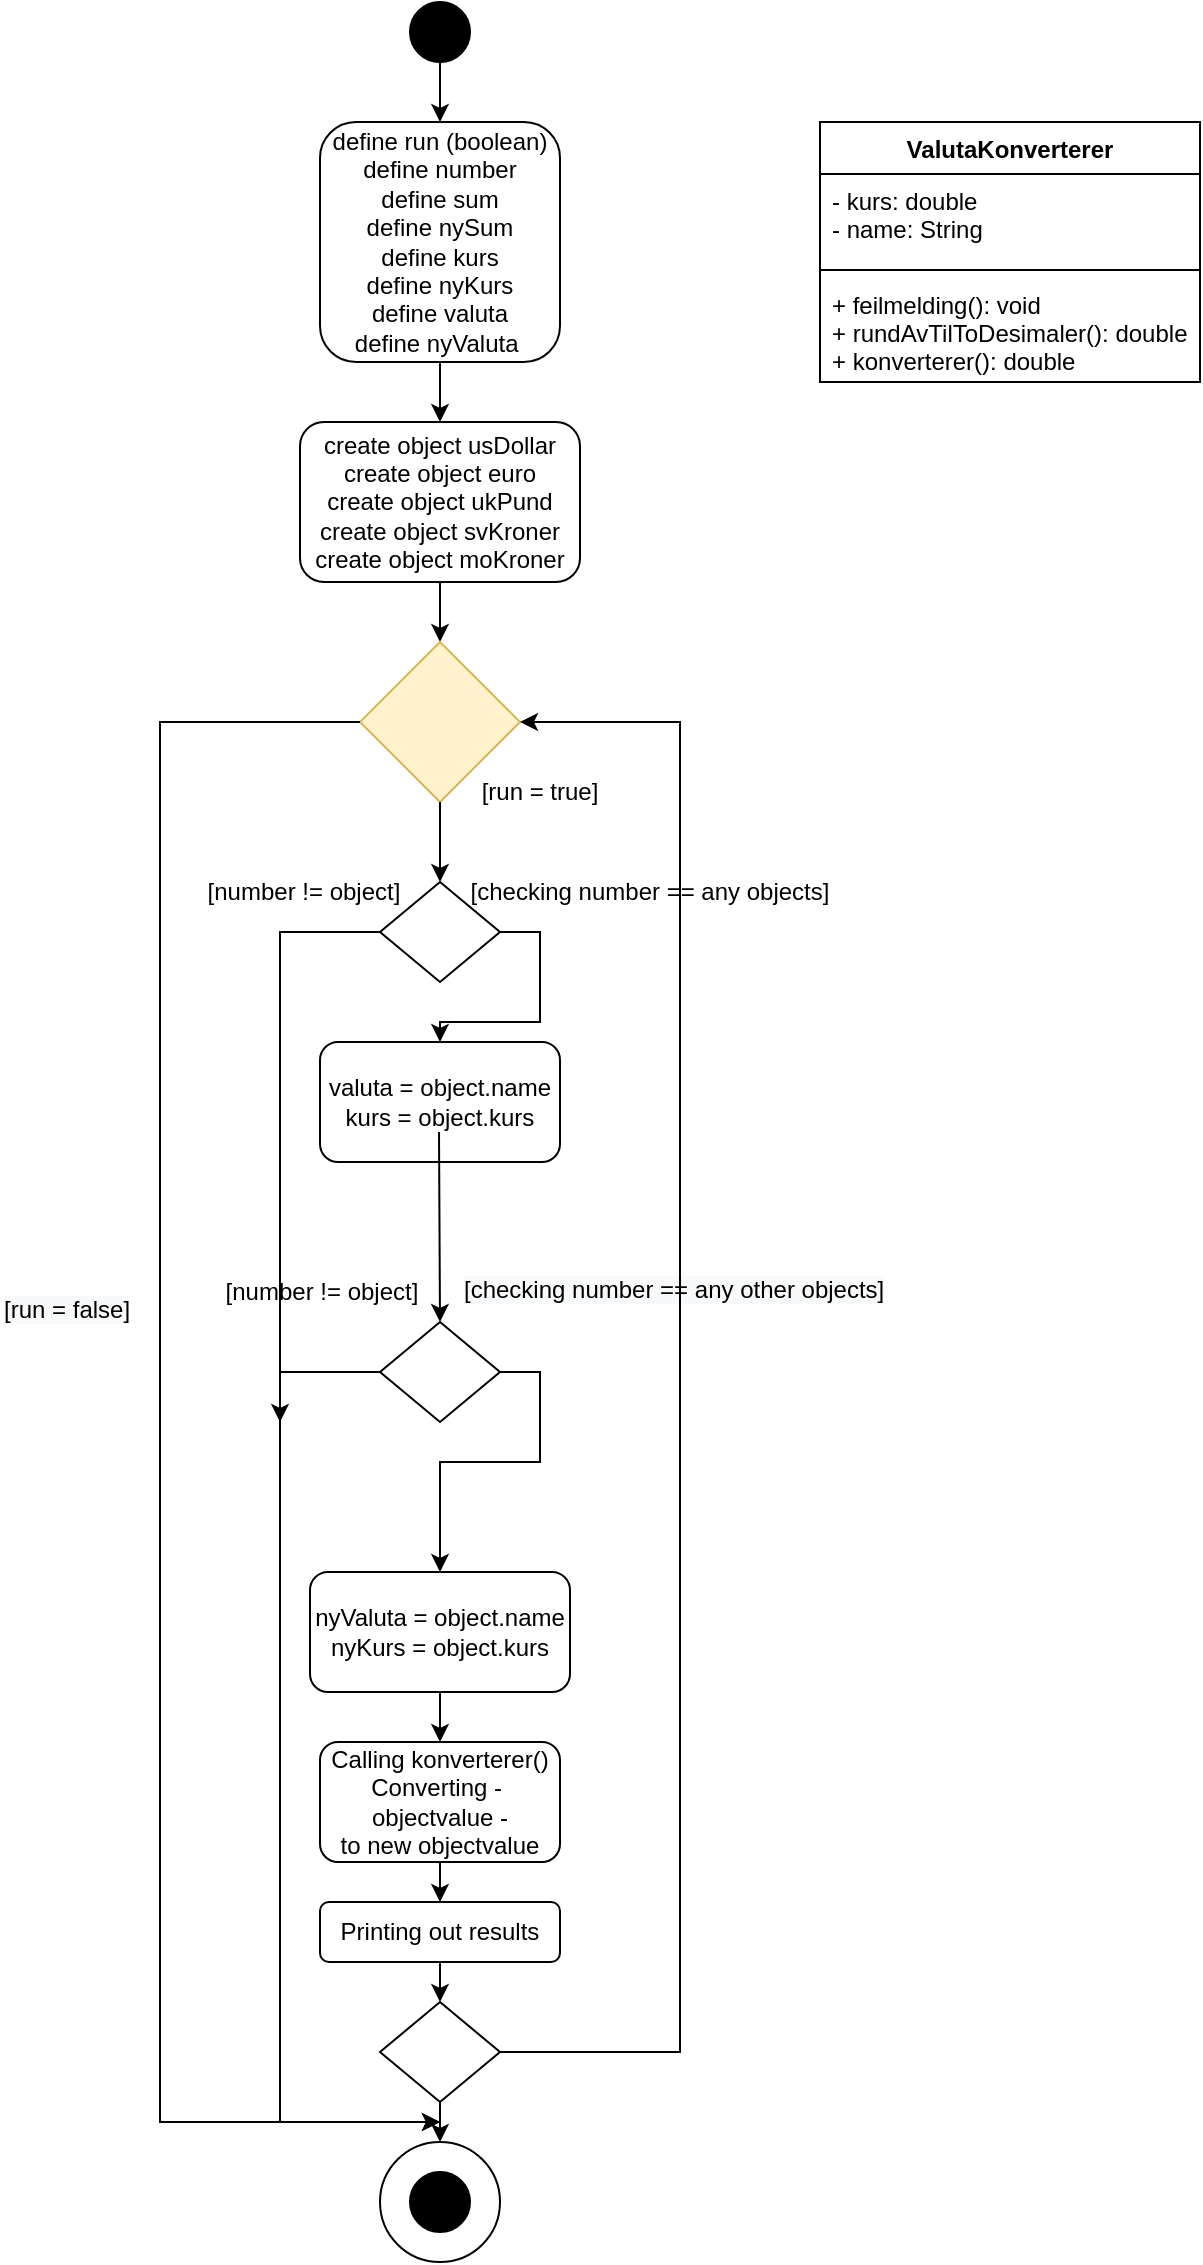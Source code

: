 <mxfile version="20.3.0" type="device"><diagram id="vHM8ZcHBMv1ZBI6X1RTX" name="Page-1"><mxGraphModel dx="755" dy="419" grid="1" gridSize="10" guides="1" tooltips="1" connect="1" arrows="1" fold="1" page="1" pageScale="1" pageWidth="827" pageHeight="1169" math="0" shadow="0"><root><mxCell id="0"/><mxCell id="1" parent="0"/><mxCell id="PhO4H_pBSiDvNxWK0E6q-4" value="" style="edgeStyle=orthogonalEdgeStyle;rounded=0;orthogonalLoop=1;jettySize=auto;html=1;" parent="1" source="PhO4H_pBSiDvNxWK0E6q-1" target="PhO4H_pBSiDvNxWK0E6q-3" edge="1"><mxGeometry relative="1" as="geometry"/></mxCell><mxCell id="PhO4H_pBSiDvNxWK0E6q-1" value="" style="ellipse;whiteSpace=wrap;html=1;aspect=fixed;fillColor=#000000;" parent="1" vertex="1"><mxGeometry x="375" y="20" width="30" height="30" as="geometry"/></mxCell><mxCell id="PhO4H_pBSiDvNxWK0E6q-6" value="" style="edgeStyle=orthogonalEdgeStyle;rounded=0;orthogonalLoop=1;jettySize=auto;html=1;" parent="1" source="PhO4H_pBSiDvNxWK0E6q-3" target="PhO4H_pBSiDvNxWK0E6q-5" edge="1"><mxGeometry relative="1" as="geometry"/></mxCell><mxCell id="PhO4H_pBSiDvNxWK0E6q-3" value="define run (boolean)&lt;br&gt;define number&lt;br&gt;define sum&lt;br&gt;define nySum&lt;br&gt;define kurs&lt;br&gt;define nyKurs&lt;br&gt;define valuta&lt;br&gt;define nyValuta&amp;nbsp;" style="rounded=1;whiteSpace=wrap;html=1;fillColor=#FFFFFF;align=center;" parent="1" vertex="1"><mxGeometry x="330" y="80" width="120" height="120" as="geometry"/></mxCell><mxCell id="PhO4H_pBSiDvNxWK0E6q-8" value="" style="edgeStyle=orthogonalEdgeStyle;rounded=0;orthogonalLoop=1;jettySize=auto;html=1;entryX=0.5;entryY=0;entryDx=0;entryDy=0;" parent="1" source="PhO4H_pBSiDvNxWK0E6q-5" target="PhO4H_pBSiDvNxWK0E6q-9" edge="1"><mxGeometry relative="1" as="geometry"><mxPoint x="390" y="395" as="targetPoint"/></mxGeometry></mxCell><mxCell id="PhO4H_pBSiDvNxWK0E6q-5" value="create object usDollar&lt;br&gt;create object euro&lt;br&gt;create object ukPund&lt;br&gt;create object svKroner&lt;br&gt;create object moKroner" style="rounded=1;whiteSpace=wrap;html=1;fillColor=#FFFFFF;" parent="1" vertex="1"><mxGeometry x="320" y="230" width="140" height="80" as="geometry"/></mxCell><mxCell id="PhO4H_pBSiDvNxWK0E6q-9" value="" style="rhombus;whiteSpace=wrap;html=1;fillColor=#fff2cc;strokeColor=#d6b656;" parent="1" vertex="1"><mxGeometry x="350" y="340" width="80" height="80" as="geometry"/></mxCell><mxCell id="PhO4H_pBSiDvNxWK0E6q-10" value="[run = true]" style="text;html=1;strokeColor=none;fillColor=none;align=center;verticalAlign=middle;whiteSpace=wrap;rounded=0;" parent="1" vertex="1"><mxGeometry x="405" y="400" width="70" height="30" as="geometry"/></mxCell><mxCell id="PhO4H_pBSiDvNxWK0E6q-11" value="" style="endArrow=classic;html=1;rounded=0;exitX=0;exitY=0.5;exitDx=0;exitDy=0;" parent="1" source="PhO4H_pBSiDvNxWK0E6q-9" edge="1"><mxGeometry width="50" height="50" relative="1" as="geometry"><mxPoint x="390" y="130" as="sourcePoint"/><mxPoint x="390" y="1080" as="targetPoint"/><Array as="points"><mxPoint x="250" y="380"/><mxPoint x="250" y="1080"/></Array></mxGeometry></mxCell><mxCell id="PhO4H_pBSiDvNxWK0E6q-12" value="&lt;span style=&quot;color: rgb(0, 0, 0); font-family: Helvetica; font-size: 12px; font-style: normal; font-variant-ligatures: normal; font-variant-caps: normal; font-weight: 400; letter-spacing: normal; orphans: 2; text-align: center; text-indent: 0px; text-transform: none; widows: 2; word-spacing: 0px; -webkit-text-stroke-width: 0px; background-color: rgb(248, 249, 250); text-decoration-thickness: initial; text-decoration-style: initial; text-decoration-color: initial; float: none; display: inline !important;&quot;&gt;[run = false]&lt;/span&gt;" style="text;whiteSpace=wrap;html=1;" parent="1" vertex="1"><mxGeometry x="170" y="660" width="90" height="40" as="geometry"/></mxCell><mxCell id="PhO4H_pBSiDvNxWK0E6q-13" value="" style="endArrow=classic;html=1;rounded=0;exitX=0.5;exitY=1;exitDx=0;exitDy=0;" parent="1" source="PhO4H_pBSiDvNxWK0E6q-9" edge="1"><mxGeometry width="50" height="50" relative="1" as="geometry"><mxPoint x="390" y="230" as="sourcePoint"/><mxPoint x="390" y="460" as="targetPoint"/></mxGeometry></mxCell><mxCell id="PhO4H_pBSiDvNxWK0E6q-21" value="" style="edgeStyle=orthogonalEdgeStyle;rounded=0;orthogonalLoop=1;jettySize=auto;html=1;exitX=1;exitY=0.5;exitDx=0;exitDy=0;" parent="1" source="PhO4H_pBSiDvNxWK0E6q-14" target="PhO4H_pBSiDvNxWK0E6q-20" edge="1"><mxGeometry relative="1" as="geometry"/></mxCell><mxCell id="PhO4H_pBSiDvNxWK0E6q-14" value="" style="rhombus;whiteSpace=wrap;html=1;fillColor=#FFFFFF;" parent="1" vertex="1"><mxGeometry x="360" y="460" width="60" height="50" as="geometry"/></mxCell><mxCell id="PhO4H_pBSiDvNxWK0E6q-15" value="[checking number == any objects]" style="text;html=1;strokeColor=none;fillColor=none;align=center;verticalAlign=middle;whiteSpace=wrap;rounded=0;" parent="1" vertex="1"><mxGeometry x="400" y="450" width="190" height="30" as="geometry"/></mxCell><mxCell id="PhO4H_pBSiDvNxWK0E6q-16" value="" style="endArrow=classic;html=1;rounded=0;exitX=0;exitY=0.5;exitDx=0;exitDy=0;" parent="1" source="PhO4H_pBSiDvNxWK0E6q-14" edge="1"><mxGeometry width="50" height="50" relative="1" as="geometry"><mxPoint x="390" y="420" as="sourcePoint"/><mxPoint x="390" y="1080" as="targetPoint"/><Array as="points"><mxPoint x="310" y="485"/><mxPoint x="310" y="1080"/></Array></mxGeometry></mxCell><mxCell id="PhO4H_pBSiDvNxWK0E6q-17" value="[number != object]" style="text;html=1;strokeColor=none;fillColor=none;align=center;verticalAlign=middle;whiteSpace=wrap;rounded=0;" parent="1" vertex="1"><mxGeometry x="239" y="450" width="166" height="30" as="geometry"/></mxCell><mxCell id="PhO4H_pBSiDvNxWK0E6q-20" value="valuta = object.name&lt;br&gt;kurs = object.kurs" style="rounded=1;whiteSpace=wrap;html=1;fillColor=#FFFFFF;" parent="1" vertex="1"><mxGeometry x="330" y="540" width="120" height="60" as="geometry"/></mxCell><mxCell id="PhO4H_pBSiDvNxWK0E6q-22" value="" style="endArrow=classic;html=1;rounded=0;entryX=0.5;entryY=0;entryDx=0;entryDy=0;" parent="1" target="PhO4H_pBSiDvNxWK0E6q-23" edge="1"><mxGeometry width="50" height="50" relative="1" as="geometry"><mxPoint x="389.5" y="585" as="sourcePoint"/><mxPoint x="389.5" y="685" as="targetPoint"/></mxGeometry></mxCell><mxCell id="PhO4H_pBSiDvNxWK0E6q-26" value="" style="edgeStyle=orthogonalEdgeStyle;rounded=0;orthogonalLoop=1;jettySize=auto;html=1;exitX=1;exitY=0.5;exitDx=0;exitDy=0;" parent="1" source="PhO4H_pBSiDvNxWK0E6q-23" target="PhO4H_pBSiDvNxWK0E6q-25" edge="1"><mxGeometry relative="1" as="geometry"><Array as="points"><mxPoint x="440" y="705"/><mxPoint x="440" y="750"/><mxPoint x="390" y="750"/></Array></mxGeometry></mxCell><mxCell id="PhO4H_pBSiDvNxWK0E6q-23" value="" style="rhombus;whiteSpace=wrap;html=1;fillColor=#FFFFFF;" parent="1" vertex="1"><mxGeometry x="360" y="680" width="60" height="50" as="geometry"/></mxCell><mxCell id="PhO4H_pBSiDvNxWK0E6q-24" value="&lt;span style=&quot;color: rgb(0, 0, 0); font-family: Helvetica; font-size: 12px; font-style: normal; font-variant-ligatures: normal; font-variant-caps: normal; font-weight: 400; letter-spacing: normal; orphans: 2; text-align: center; text-indent: 0px; text-transform: none; widows: 2; word-spacing: 0px; -webkit-text-stroke-width: 0px; background-color: rgb(248, 249, 250); text-decoration-thickness: initial; text-decoration-style: initial; text-decoration-color: initial; float: none; display: inline !important;&quot;&gt;[checking number == any other objects]&lt;/span&gt;" style="text;whiteSpace=wrap;html=1;" parent="1" vertex="1"><mxGeometry x="400" y="650" width="220" height="40" as="geometry"/></mxCell><mxCell id="PhO4H_pBSiDvNxWK0E6q-31" value="" style="edgeStyle=orthogonalEdgeStyle;rounded=0;orthogonalLoop=1;jettySize=auto;html=1;" parent="1" source="PhO4H_pBSiDvNxWK0E6q-25" target="PhO4H_pBSiDvNxWK0E6q-30" edge="1"><mxGeometry relative="1" as="geometry"/></mxCell><mxCell id="PhO4H_pBSiDvNxWK0E6q-25" value="nyValuta = object.name&lt;br&gt;nyKurs = object.kurs" style="rounded=1;whiteSpace=wrap;html=1;fillColor=#FFFFFF;" parent="1" vertex="1"><mxGeometry x="325" y="805" width="130" height="60" as="geometry"/></mxCell><mxCell id="PhO4H_pBSiDvNxWK0E6q-27" value="[number != object]" style="text;html=1;strokeColor=none;fillColor=none;align=center;verticalAlign=middle;whiteSpace=wrap;rounded=0;" parent="1" vertex="1"><mxGeometry x="248" y="650" width="166" height="30" as="geometry"/></mxCell><mxCell id="PhO4H_pBSiDvNxWK0E6q-29" value="" style="endArrow=classic;html=1;rounded=0;exitX=0;exitY=0.5;exitDx=0;exitDy=0;" parent="1" source="PhO4H_pBSiDvNxWK0E6q-23" edge="1"><mxGeometry width="50" height="50" relative="1" as="geometry"><mxPoint x="390" y="590" as="sourcePoint"/><mxPoint x="310" y="730" as="targetPoint"/><Array as="points"><mxPoint x="310" y="705"/></Array></mxGeometry></mxCell><mxCell id="PhO4H_pBSiDvNxWK0E6q-33" value="" style="edgeStyle=orthogonalEdgeStyle;rounded=0;orthogonalLoop=1;jettySize=auto;html=1;" parent="1" source="PhO4H_pBSiDvNxWK0E6q-30" target="PhO4H_pBSiDvNxWK0E6q-32" edge="1"><mxGeometry relative="1" as="geometry"/></mxCell><mxCell id="PhO4H_pBSiDvNxWK0E6q-30" value="Calling konverterer()&lt;br&gt;Converting -&amp;nbsp; objectvalue&amp;nbsp;-&lt;br&gt;&amp;nbsp;to new objectvalue&amp;nbsp;" style="rounded=1;whiteSpace=wrap;html=1;fillColor=#FFFFFF;" parent="1" vertex="1"><mxGeometry x="330" y="890" width="120" height="60" as="geometry"/></mxCell><mxCell id="PhO4H_pBSiDvNxWK0E6q-32" value="Printing out results" style="rounded=1;whiteSpace=wrap;html=1;fillColor=#FFFFFF;" parent="1" vertex="1"><mxGeometry x="330" y="970" width="120" height="30" as="geometry"/></mxCell><mxCell id="PhO4H_pBSiDvNxWK0E6q-34" value="" style="endArrow=classic;html=1;rounded=0;entryX=1;entryY=0.5;entryDx=0;entryDy=0;" parent="1" source="PhO4H_pBSiDvNxWK0E6q-36" target="PhO4H_pBSiDvNxWK0E6q-9" edge="1"><mxGeometry width="50" height="50" relative="1" as="geometry"><mxPoint x="390" y="860" as="sourcePoint"/><mxPoint x="510" y="270" as="targetPoint"/><Array as="points"><mxPoint x="510" y="1045"/><mxPoint x="510" y="680"/><mxPoint x="510" y="380"/></Array></mxGeometry></mxCell><mxCell id="PhO4H_pBSiDvNxWK0E6q-36" value="" style="rhombus;whiteSpace=wrap;html=1;fillColor=#FFFFFF;" parent="1" vertex="1"><mxGeometry x="360" y="1020" width="60" height="50" as="geometry"/></mxCell><mxCell id="PhO4H_pBSiDvNxWK0E6q-37" value="" style="endArrow=classic;html=1;rounded=0;exitX=0.5;exitY=1;exitDx=0;exitDy=0;" parent="1" source="PhO4H_pBSiDvNxWK0E6q-32" target="PhO4H_pBSiDvNxWK0E6q-36" edge="1"><mxGeometry width="50" height="50" relative="1" as="geometry"><mxPoint x="390" y="960" as="sourcePoint"/><mxPoint x="440" y="910" as="targetPoint"/></mxGeometry></mxCell><mxCell id="PhO4H_pBSiDvNxWK0E6q-38" value="" style="ellipse;whiteSpace=wrap;html=1;aspect=fixed;fillColor=#FFFFFF;" parent="1" vertex="1"><mxGeometry x="360" y="1090" width="60" height="60" as="geometry"/></mxCell><mxCell id="PhO4H_pBSiDvNxWK0E6q-39" value="" style="endArrow=classic;html=1;rounded=0;exitX=0.5;exitY=1;exitDx=0;exitDy=0;entryX=0.5;entryY=0;entryDx=0;entryDy=0;" parent="1" source="PhO4H_pBSiDvNxWK0E6q-36" target="PhO4H_pBSiDvNxWK0E6q-38" edge="1"><mxGeometry width="50" height="50" relative="1" as="geometry"><mxPoint x="390" y="960" as="sourcePoint"/><mxPoint x="440" y="910" as="targetPoint"/></mxGeometry></mxCell><mxCell id="PhO4H_pBSiDvNxWK0E6q-40" value="" style="ellipse;whiteSpace=wrap;html=1;aspect=fixed;fillColor=#000000;" parent="1" vertex="1"><mxGeometry x="375" y="1105" width="30" height="30" as="geometry"/></mxCell><mxCell id="OnH5uXkPc_A_WLjOE5u4-1" value="ValutaKonverterer" style="swimlane;fontStyle=1;align=center;verticalAlign=top;childLayout=stackLayout;horizontal=1;startSize=26;horizontalStack=0;resizeParent=1;resizeParentMax=0;resizeLast=0;collapsible=1;marginBottom=0;shadow=0;" parent="1" vertex="1"><mxGeometry x="580" y="80" width="190" height="130" as="geometry"/></mxCell><mxCell id="OnH5uXkPc_A_WLjOE5u4-2" value="- kurs: double &#10;- name: String &#10;" style="text;strokeColor=none;fillColor=none;align=left;verticalAlign=top;spacingLeft=4;spacingRight=4;overflow=hidden;rotatable=0;points=[[0,0.5],[1,0.5]];portConstraint=eastwest;shadow=0;" parent="OnH5uXkPc_A_WLjOE5u4-1" vertex="1"><mxGeometry y="26" width="190" height="44" as="geometry"/></mxCell><mxCell id="OnH5uXkPc_A_WLjOE5u4-3" value="" style="line;strokeWidth=1;fillColor=none;align=left;verticalAlign=middle;spacingTop=-1;spacingLeft=3;spacingRight=3;rotatable=0;labelPosition=right;points=[];portConstraint=eastwest;strokeColor=inherit;shadow=0;" parent="OnH5uXkPc_A_WLjOE5u4-1" vertex="1"><mxGeometry y="70" width="190" height="8" as="geometry"/></mxCell><mxCell id="OnH5uXkPc_A_WLjOE5u4-4" value="+ feilmelding(): void&#10;+ rundAvTilToDesimaler(): double&#10;+ konverterer(): double" style="text;strokeColor=none;fillColor=none;align=left;verticalAlign=top;spacingLeft=4;spacingRight=4;overflow=hidden;rotatable=0;points=[[0,0.5],[1,0.5]];portConstraint=eastwest;shadow=0;" parent="OnH5uXkPc_A_WLjOE5u4-1" vertex="1"><mxGeometry y="78" width="190" height="52" as="geometry"/></mxCell></root></mxGraphModel></diagram></mxfile>